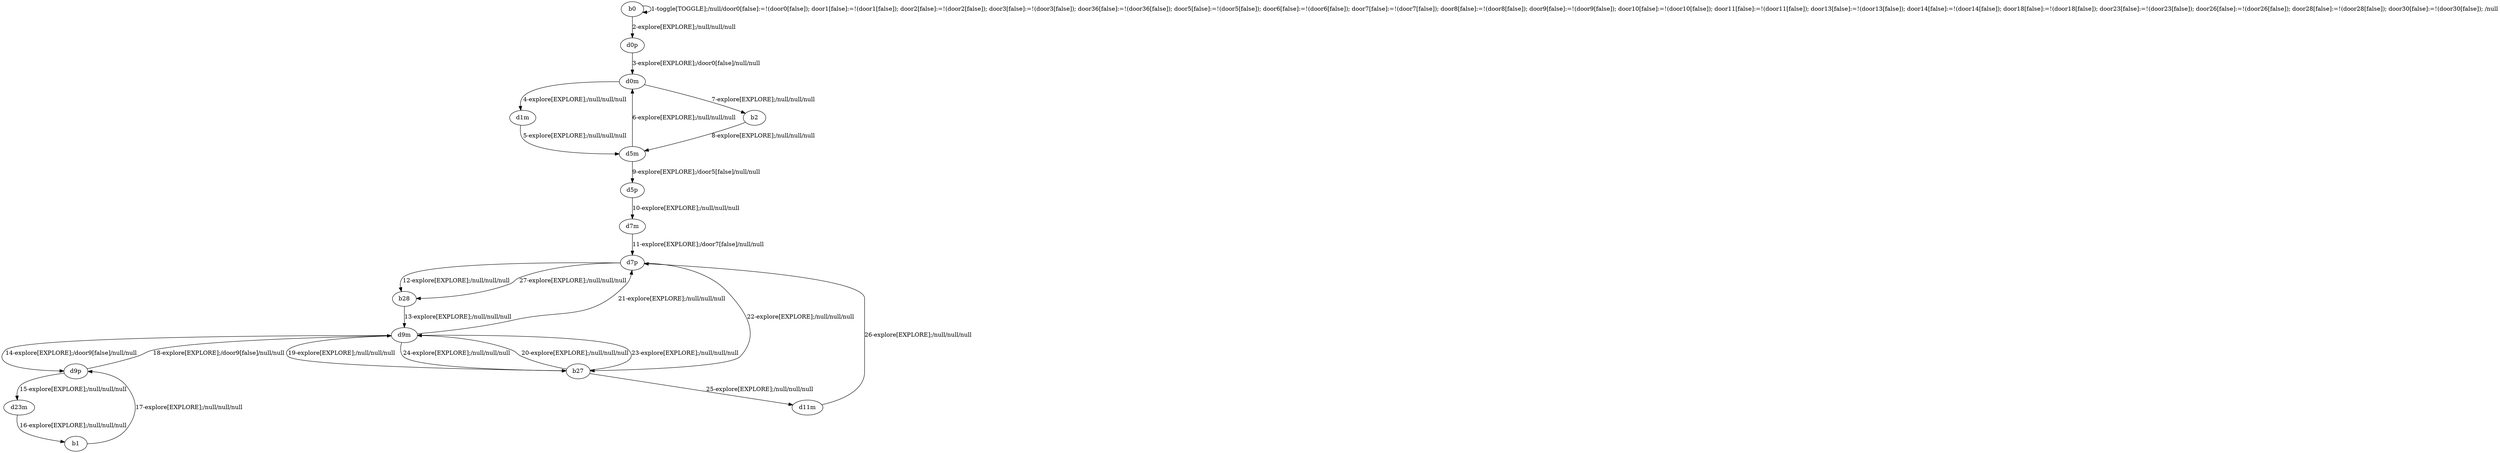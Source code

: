# Total number of goals covered by this test: 1
# d11m --> d7p

digraph g {
"b0" -> "b0" [label = "1-toggle[TOGGLE];/null/door0[false]:=!(door0[false]); door1[false]:=!(door1[false]); door2[false]:=!(door2[false]); door3[false]:=!(door3[false]); door36[false]:=!(door36[false]); door5[false]:=!(door5[false]); door6[false]:=!(door6[false]); door7[false]:=!(door7[false]); door8[false]:=!(door8[false]); door9[false]:=!(door9[false]); door10[false]:=!(door10[false]); door11[false]:=!(door11[false]); door13[false]:=!(door13[false]); door14[false]:=!(door14[false]); door18[false]:=!(door18[false]); door23[false]:=!(door23[false]); door26[false]:=!(door26[false]); door28[false]:=!(door28[false]); door30[false]:=!(door30[false]); /null"];
"b0" -> "d0p" [label = "2-explore[EXPLORE];/null/null/null"];
"d0p" -> "d0m" [label = "3-explore[EXPLORE];/door0[false]/null/null"];
"d0m" -> "d1m" [label = "4-explore[EXPLORE];/null/null/null"];
"d1m" -> "d5m" [label = "5-explore[EXPLORE];/null/null/null"];
"d5m" -> "d0m" [label = "6-explore[EXPLORE];/null/null/null"];
"d0m" -> "b2" [label = "7-explore[EXPLORE];/null/null/null"];
"b2" -> "d5m" [label = "8-explore[EXPLORE];/null/null/null"];
"d5m" -> "d5p" [label = "9-explore[EXPLORE];/door5[false]/null/null"];
"d5p" -> "d7m" [label = "10-explore[EXPLORE];/null/null/null"];
"d7m" -> "d7p" [label = "11-explore[EXPLORE];/door7[false]/null/null"];
"d7p" -> "b28" [label = "12-explore[EXPLORE];/null/null/null"];
"b28" -> "d9m" [label = "13-explore[EXPLORE];/null/null/null"];
"d9m" -> "d9p" [label = "14-explore[EXPLORE];/door9[false]/null/null"];
"d9p" -> "d23m" [label = "15-explore[EXPLORE];/null/null/null"];
"d23m" -> "b1" [label = "16-explore[EXPLORE];/null/null/null"];
"b1" -> "d9p" [label = "17-explore[EXPLORE];/null/null/null"];
"d9p" -> "d9m" [label = "18-explore[EXPLORE];/door9[false]/null/null"];
"d9m" -> "b27" [label = "19-explore[EXPLORE];/null/null/null"];
"b27" -> "d9m" [label = "20-explore[EXPLORE];/null/null/null"];
"d9m" -> "d7p" [label = "21-explore[EXPLORE];/null/null/null"];
"d7p" -> "b27" [label = "22-explore[EXPLORE];/null/null/null"];
"b27" -> "d9m" [label = "23-explore[EXPLORE];/null/null/null"];
"d9m" -> "b27" [label = "24-explore[EXPLORE];/null/null/null"];
"b27" -> "d11m" [label = "25-explore[EXPLORE];/null/null/null"];
"d11m" -> "d7p" [label = "26-explore[EXPLORE];/null/null/null"];
"d7p" -> "b28" [label = "27-explore[EXPLORE];/null/null/null"];
}